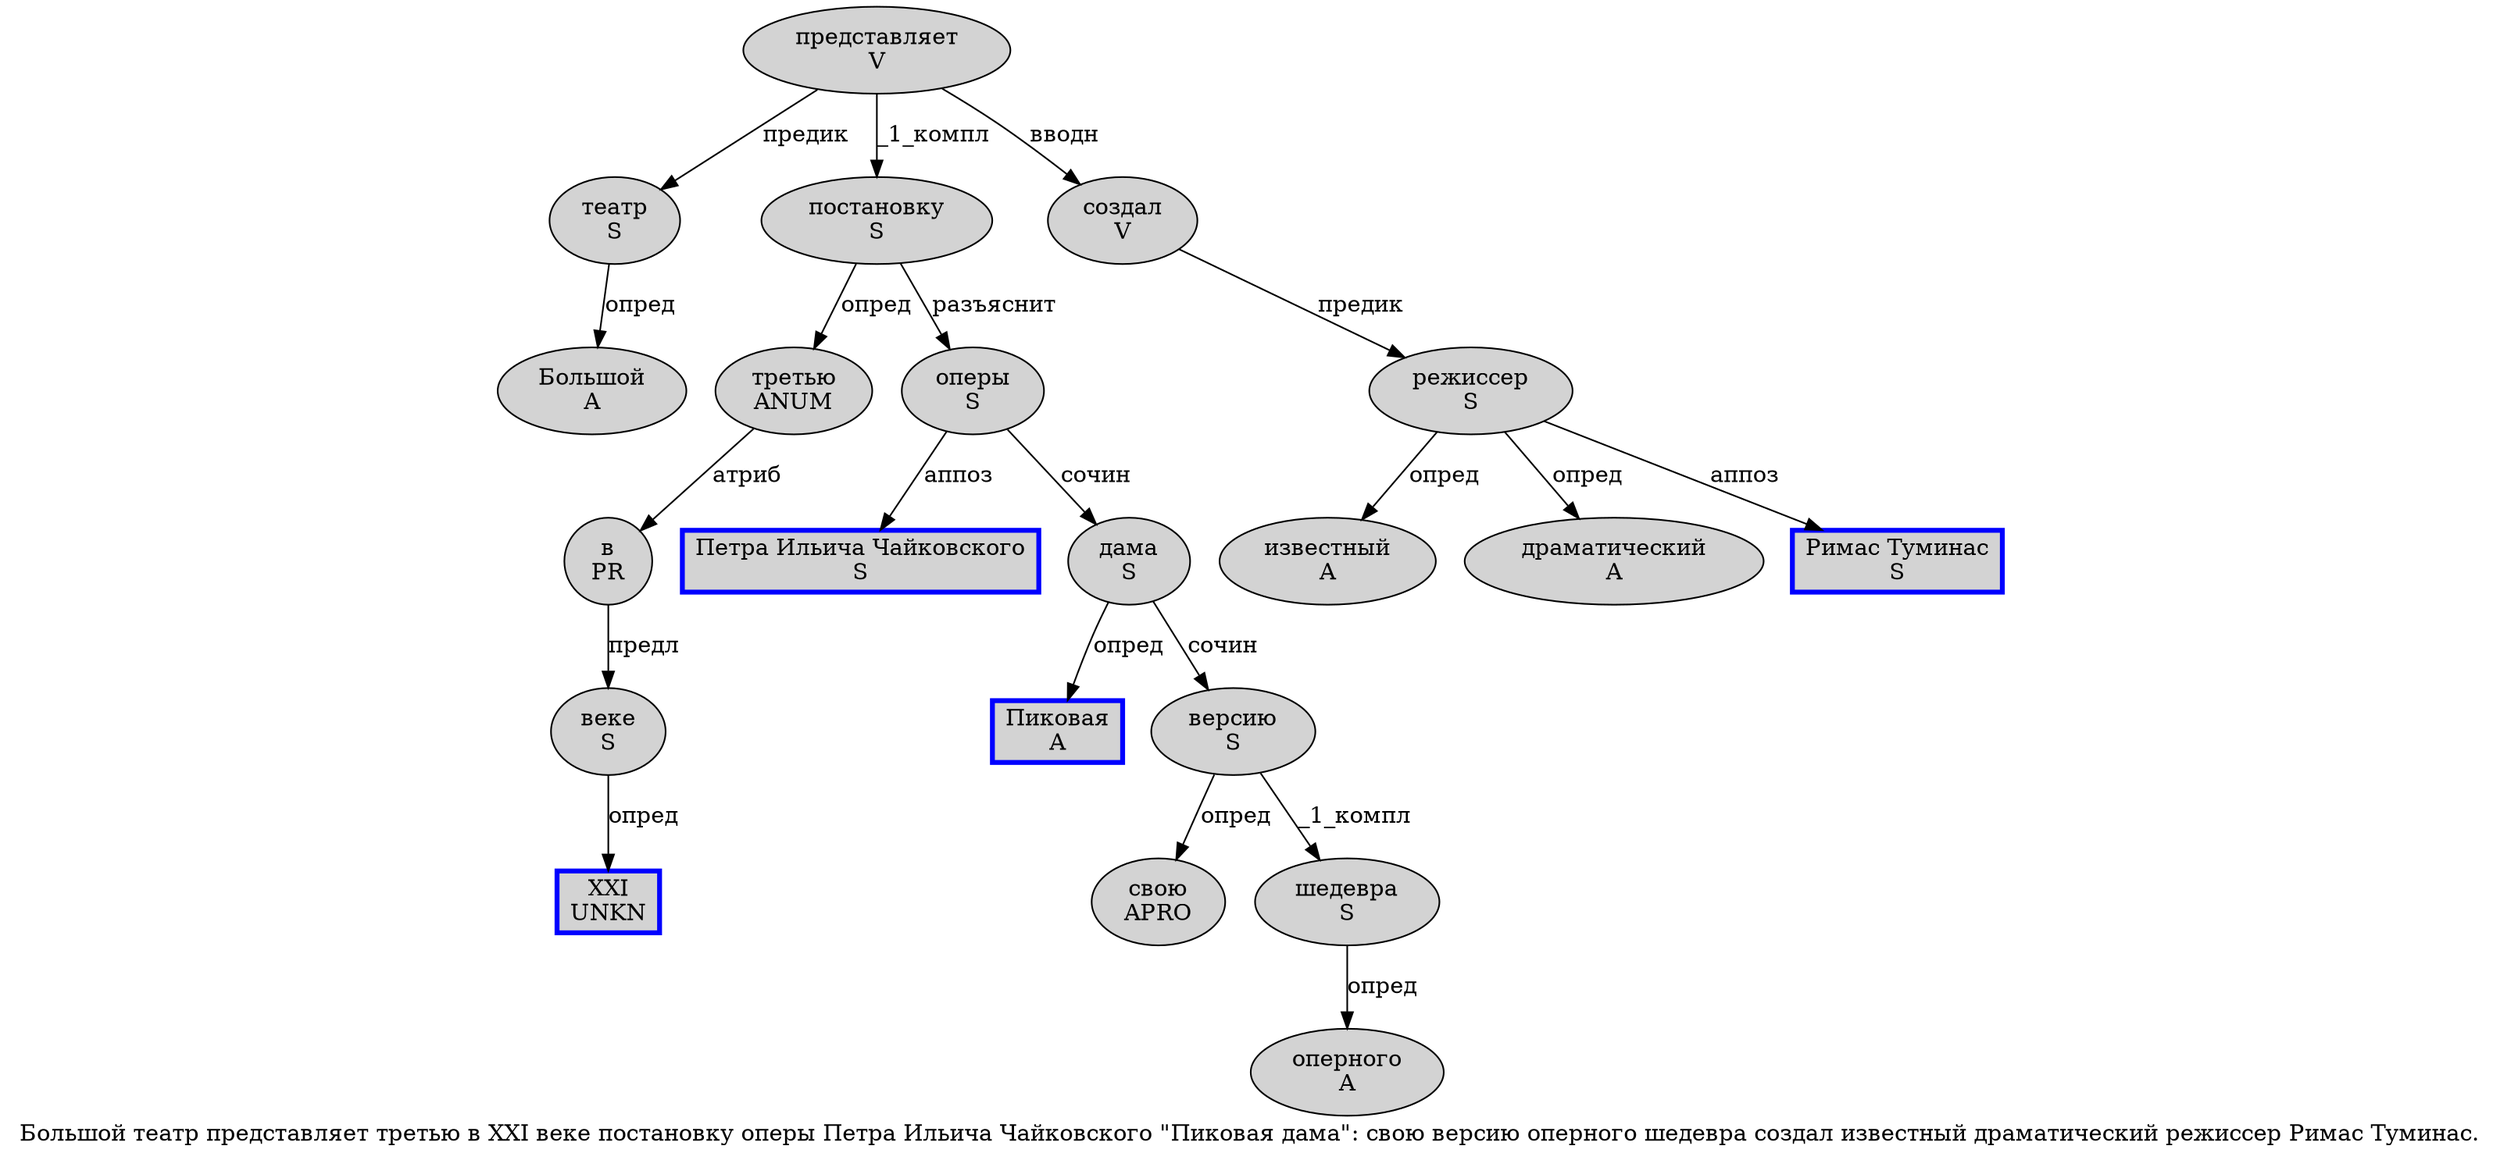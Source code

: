 digraph SENTENCE_835 {
	graph [label="Большой театр представляет третью в ХХI веке постановку оперы Петра Ильича Чайковского \"Пиковая дама\": свою версию оперного шедевра создал известный драматический режиссер Римас Туминас."]
	node [style=filled]
		0 [label="Большой
A" color="" fillcolor=lightgray penwidth=1 shape=ellipse]
		1 [label="театр
S" color="" fillcolor=lightgray penwidth=1 shape=ellipse]
		2 [label="представляет
V" color="" fillcolor=lightgray penwidth=1 shape=ellipse]
		3 [label="третью
ANUM" color="" fillcolor=lightgray penwidth=1 shape=ellipse]
		4 [label="в
PR" color="" fillcolor=lightgray penwidth=1 shape=ellipse]
		5 [label="ХХI
UNKN" color=blue fillcolor=lightgray penwidth=3 shape=box]
		6 [label="веке
S" color="" fillcolor=lightgray penwidth=1 shape=ellipse]
		7 [label="постановку
S" color="" fillcolor=lightgray penwidth=1 shape=ellipse]
		8 [label="оперы
S" color="" fillcolor=lightgray penwidth=1 shape=ellipse]
		9 [label="Петра Ильича Чайковского
S" color=blue fillcolor=lightgray penwidth=3 shape=box]
		11 [label="Пиковая
A" color=blue fillcolor=lightgray penwidth=3 shape=box]
		12 [label="дама
S" color="" fillcolor=lightgray penwidth=1 shape=ellipse]
		15 [label="свою
APRO" color="" fillcolor=lightgray penwidth=1 shape=ellipse]
		16 [label="версию
S" color="" fillcolor=lightgray penwidth=1 shape=ellipse]
		17 [label="оперного
A" color="" fillcolor=lightgray penwidth=1 shape=ellipse]
		18 [label="шедевра
S" color="" fillcolor=lightgray penwidth=1 shape=ellipse]
		19 [label="создал
V" color="" fillcolor=lightgray penwidth=1 shape=ellipse]
		20 [label="известный
A" color="" fillcolor=lightgray penwidth=1 shape=ellipse]
		21 [label="драматический
A" color="" fillcolor=lightgray penwidth=1 shape=ellipse]
		22 [label="режиссер
S" color="" fillcolor=lightgray penwidth=1 shape=ellipse]
		23 [label="Римас Туминас
S" color=blue fillcolor=lightgray penwidth=3 shape=box]
			18 -> 17 [label="опред"]
			6 -> 5 [label="опред"]
			4 -> 6 [label="предл"]
			2 -> 1 [label="предик"]
			2 -> 7 [label="_1_компл"]
			2 -> 19 [label="вводн"]
			8 -> 9 [label="аппоз"]
			8 -> 12 [label="сочин"]
			3 -> 4 [label="атриб"]
			12 -> 11 [label="опред"]
			12 -> 16 [label="сочин"]
			19 -> 22 [label="предик"]
			16 -> 15 [label="опред"]
			16 -> 18 [label="_1_компл"]
			1 -> 0 [label="опред"]
			7 -> 3 [label="опред"]
			7 -> 8 [label="разъяснит"]
			22 -> 20 [label="опред"]
			22 -> 21 [label="опред"]
			22 -> 23 [label="аппоз"]
}